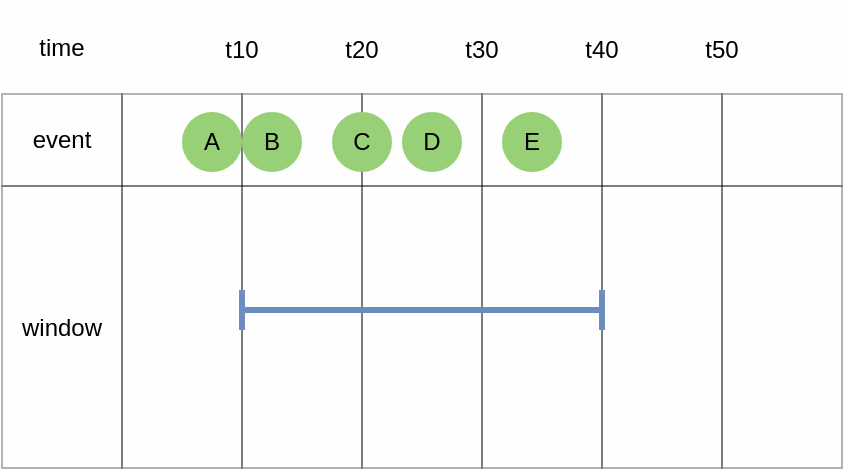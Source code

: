 <mxfile version="24.0.7" type="github">
  <diagram name="페이지-1" id="zxHo8dAMRIaKnlPVU3Zw">
    <mxGraphModel dx="419" dy="798" grid="1" gridSize="10" guides="1" tooltips="1" connect="1" arrows="1" fold="1" page="1" pageScale="1" pageWidth="1169" pageHeight="827" math="0" shadow="0">
      <root>
        <mxCell id="0" />
        <mxCell id="1" parent="0" />
        <mxCell id="N1vsClH1t3XNak-WzO01-1" value="" style="childLayout=tableLayout;recursiveResize=0;shadow=0;fillColor=#f5f5f5;strokeColor=none;opacity=10;fontColor=#333333;" vertex="1" parent="1">
          <mxGeometry x="190" y="360" width="420" height="234" as="geometry" />
        </mxCell>
        <mxCell id="N1vsClH1t3XNak-WzO01-2" value="" style="shape=tableRow;horizontal=0;startSize=0;swimlaneHead=0;swimlaneBody=0;top=0;left=0;bottom=0;right=0;dropTarget=0;collapsible=0;recursiveResize=0;expand=0;fontStyle=0;fillColor=none;strokeColor=inherit;opacity=0;" vertex="1" parent="N1vsClH1t3XNak-WzO01-1">
          <mxGeometry width="420" height="47" as="geometry" />
        </mxCell>
        <mxCell id="N1vsClH1t3XNak-WzO01-3" value="time" style="connectable=0;recursiveResize=0;strokeColor=inherit;fillColor=none;align=center;whiteSpace=wrap;html=1;opacity=30;" vertex="1" parent="N1vsClH1t3XNak-WzO01-2">
          <mxGeometry width="60" height="47" as="geometry">
            <mxRectangle width="60" height="47" as="alternateBounds" />
          </mxGeometry>
        </mxCell>
        <mxCell id="N1vsClH1t3XNak-WzO01-4" value="" style="connectable=0;recursiveResize=0;strokeColor=inherit;fillColor=none;align=center;whiteSpace=wrap;html=1;opacity=30;" vertex="1" parent="N1vsClH1t3XNak-WzO01-2">
          <mxGeometry x="60" width="60" height="47" as="geometry">
            <mxRectangle width="60" height="47" as="alternateBounds" />
          </mxGeometry>
        </mxCell>
        <mxCell id="N1vsClH1t3XNak-WzO01-5" value="" style="connectable=0;recursiveResize=0;strokeColor=inherit;fillColor=none;align=center;whiteSpace=wrap;html=1;opacity=30;" vertex="1" parent="N1vsClH1t3XNak-WzO01-2">
          <mxGeometry x="120" width="60" height="47" as="geometry">
            <mxRectangle width="60" height="47" as="alternateBounds" />
          </mxGeometry>
        </mxCell>
        <mxCell id="N1vsClH1t3XNak-WzO01-6" style="connectable=0;recursiveResize=0;strokeColor=inherit;fillColor=none;align=center;whiteSpace=wrap;html=1;opacity=30;" vertex="1" parent="N1vsClH1t3XNak-WzO01-2">
          <mxGeometry x="180" width="60" height="47" as="geometry">
            <mxRectangle width="60" height="47" as="alternateBounds" />
          </mxGeometry>
        </mxCell>
        <mxCell id="N1vsClH1t3XNak-WzO01-7" style="connectable=0;recursiveResize=0;strokeColor=inherit;fillColor=none;align=center;whiteSpace=wrap;html=1;opacity=30;" vertex="1" parent="N1vsClH1t3XNak-WzO01-2">
          <mxGeometry x="240" width="60" height="47" as="geometry">
            <mxRectangle width="60" height="47" as="alternateBounds" />
          </mxGeometry>
        </mxCell>
        <mxCell id="N1vsClH1t3XNak-WzO01-8" style="connectable=0;recursiveResize=0;strokeColor=inherit;fillColor=none;align=center;whiteSpace=wrap;html=1;opacity=30;" vertex="1" parent="N1vsClH1t3XNak-WzO01-2">
          <mxGeometry x="300" width="60" height="47" as="geometry">
            <mxRectangle width="60" height="47" as="alternateBounds" />
          </mxGeometry>
        </mxCell>
        <mxCell id="N1vsClH1t3XNak-WzO01-9" style="connectable=0;recursiveResize=0;strokeColor=inherit;fillColor=none;align=center;whiteSpace=wrap;html=1;opacity=30;" vertex="1" parent="N1vsClH1t3XNak-WzO01-2">
          <mxGeometry x="360" width="60" height="47" as="geometry">
            <mxRectangle width="60" height="47" as="alternateBounds" />
          </mxGeometry>
        </mxCell>
        <mxCell id="N1vsClH1t3XNak-WzO01-10" style="shape=tableRow;horizontal=0;startSize=0;swimlaneHead=0;swimlaneBody=0;top=0;left=0;bottom=0;right=0;dropTarget=0;collapsible=0;recursiveResize=0;expand=0;fontStyle=0;fillColor=none;strokeColor=default;opacity=30;" vertex="1" parent="N1vsClH1t3XNak-WzO01-1">
          <mxGeometry y="47" width="420" height="46" as="geometry" />
        </mxCell>
        <mxCell id="N1vsClH1t3XNak-WzO01-11" value="event" style="connectable=0;recursiveResize=0;strokeColor=inherit;fillColor=none;align=center;whiteSpace=wrap;html=1;opacity=30;" vertex="1" parent="N1vsClH1t3XNak-WzO01-10">
          <mxGeometry width="60" height="46" as="geometry">
            <mxRectangle width="60" height="46" as="alternateBounds" />
          </mxGeometry>
        </mxCell>
        <mxCell id="N1vsClH1t3XNak-WzO01-12" value="" style="connectable=0;recursiveResize=0;strokeColor=default;fillColor=none;align=center;whiteSpace=wrap;html=1;opacity=30;" vertex="1" parent="N1vsClH1t3XNak-WzO01-10">
          <mxGeometry x="60" width="60" height="46" as="geometry">
            <mxRectangle width="60" height="46" as="alternateBounds" />
          </mxGeometry>
        </mxCell>
        <mxCell id="N1vsClH1t3XNak-WzO01-13" value="" style="connectable=0;recursiveResize=0;strokeColor=default;fillColor=none;align=center;whiteSpace=wrap;html=1;opacity=30;" vertex="1" parent="N1vsClH1t3XNak-WzO01-10">
          <mxGeometry x="120" width="60" height="46" as="geometry">
            <mxRectangle width="60" height="46" as="alternateBounds" />
          </mxGeometry>
        </mxCell>
        <mxCell id="N1vsClH1t3XNak-WzO01-14" style="connectable=0;recursiveResize=0;strokeColor=default;fillColor=none;align=center;whiteSpace=wrap;html=1;opacity=30;" vertex="1" parent="N1vsClH1t3XNak-WzO01-10">
          <mxGeometry x="180" width="60" height="46" as="geometry">
            <mxRectangle width="60" height="46" as="alternateBounds" />
          </mxGeometry>
        </mxCell>
        <mxCell id="N1vsClH1t3XNak-WzO01-15" style="connectable=0;recursiveResize=0;strokeColor=default;fillColor=none;align=center;whiteSpace=wrap;html=1;opacity=30;" vertex="1" parent="N1vsClH1t3XNak-WzO01-10">
          <mxGeometry x="240" width="60" height="46" as="geometry">
            <mxRectangle width="60" height="46" as="alternateBounds" />
          </mxGeometry>
        </mxCell>
        <mxCell id="N1vsClH1t3XNak-WzO01-16" style="connectable=0;recursiveResize=0;strokeColor=default;fillColor=none;align=center;whiteSpace=wrap;html=1;opacity=30;" vertex="1" parent="N1vsClH1t3XNak-WzO01-10">
          <mxGeometry x="300" width="60" height="46" as="geometry">
            <mxRectangle width="60" height="46" as="alternateBounds" />
          </mxGeometry>
        </mxCell>
        <mxCell id="N1vsClH1t3XNak-WzO01-17" style="connectable=0;recursiveResize=0;strokeColor=default;fillColor=none;align=center;whiteSpace=wrap;html=1;opacity=30;" vertex="1" parent="N1vsClH1t3XNak-WzO01-10">
          <mxGeometry x="360" width="60" height="46" as="geometry">
            <mxRectangle width="60" height="46" as="alternateBounds" />
          </mxGeometry>
        </mxCell>
        <mxCell id="N1vsClH1t3XNak-WzO01-18" style="shape=tableRow;horizontal=0;startSize=0;swimlaneHead=0;swimlaneBody=0;top=0;left=0;bottom=0;right=0;dropTarget=0;collapsible=0;recursiveResize=0;expand=0;fontStyle=0;fillColor=none;strokeColor=default;opacity=30;" vertex="1" parent="N1vsClH1t3XNak-WzO01-1">
          <mxGeometry y="93" width="420" height="47" as="geometry" />
        </mxCell>
        <mxCell id="N1vsClH1t3XNak-WzO01-19" value="window" style="connectable=0;recursiveResize=0;strokeColor=inherit;fillColor=none;align=center;whiteSpace=wrap;html=1;opacity=30;rowspan=3;colspan=1;" vertex="1" parent="N1vsClH1t3XNak-WzO01-18">
          <mxGeometry width="60" height="141" as="geometry">
            <mxRectangle width="60" height="47" as="alternateBounds" />
          </mxGeometry>
        </mxCell>
        <mxCell id="N1vsClH1t3XNak-WzO01-20" value="" style="connectable=0;recursiveResize=0;strokeColor=default;fillColor=none;align=center;whiteSpace=wrap;html=1;opacity=30;rowspan=3;colspan=1;" vertex="1" parent="N1vsClH1t3XNak-WzO01-18">
          <mxGeometry x="60" width="60" height="141" as="geometry">
            <mxRectangle width="60" height="47" as="alternateBounds" />
          </mxGeometry>
        </mxCell>
        <mxCell id="N1vsClH1t3XNak-WzO01-21" value="" style="connectable=0;recursiveResize=0;strokeColor=default;fillColor=none;align=center;whiteSpace=wrap;html=1;opacity=30;rowspan=3;colspan=1;" vertex="1" parent="N1vsClH1t3XNak-WzO01-18">
          <mxGeometry x="120" width="60" height="141" as="geometry">
            <mxRectangle width="60" height="47" as="alternateBounds" />
          </mxGeometry>
        </mxCell>
        <mxCell id="N1vsClH1t3XNak-WzO01-22" style="connectable=0;recursiveResize=0;strokeColor=default;fillColor=none;align=center;whiteSpace=wrap;html=1;opacity=30;rowspan=3;colspan=1;" vertex="1" parent="N1vsClH1t3XNak-WzO01-18">
          <mxGeometry x="180" width="60" height="141" as="geometry">
            <mxRectangle width="60" height="47" as="alternateBounds" />
          </mxGeometry>
        </mxCell>
        <mxCell id="N1vsClH1t3XNak-WzO01-23" style="connectable=0;recursiveResize=0;strokeColor=default;fillColor=none;align=center;whiteSpace=wrap;html=1;opacity=30;rowspan=3;colspan=1;" vertex="1" parent="N1vsClH1t3XNak-WzO01-18">
          <mxGeometry x="240" width="60" height="141" as="geometry">
            <mxRectangle width="60" height="47" as="alternateBounds" />
          </mxGeometry>
        </mxCell>
        <mxCell id="N1vsClH1t3XNak-WzO01-24" style="connectable=0;recursiveResize=0;strokeColor=default;fillColor=none;align=center;whiteSpace=wrap;html=1;opacity=30;rowspan=3;colspan=1;" vertex="1" parent="N1vsClH1t3XNak-WzO01-18">
          <mxGeometry x="300" width="60" height="141" as="geometry">
            <mxRectangle width="60" height="47" as="alternateBounds" />
          </mxGeometry>
        </mxCell>
        <mxCell id="N1vsClH1t3XNak-WzO01-25" style="connectable=0;recursiveResize=0;strokeColor=default;fillColor=none;align=center;whiteSpace=wrap;html=1;opacity=30;rowspan=3;colspan=1;" vertex="1" parent="N1vsClH1t3XNak-WzO01-18">
          <mxGeometry x="360" width="60" height="141" as="geometry">
            <mxRectangle width="60" height="47" as="alternateBounds" />
          </mxGeometry>
        </mxCell>
        <mxCell id="N1vsClH1t3XNak-WzO01-26" style="shape=tableRow;horizontal=0;startSize=0;swimlaneHead=0;swimlaneBody=0;top=0;left=0;bottom=0;right=0;dropTarget=0;collapsible=0;recursiveResize=0;expand=0;fontStyle=0;fillColor=none;strokeColor=default;opacity=30;" vertex="1" parent="N1vsClH1t3XNak-WzO01-1">
          <mxGeometry y="140" width="420" height="47" as="geometry" />
        </mxCell>
        <mxCell id="N1vsClH1t3XNak-WzO01-27" style="connectable=0;recursiveResize=0;strokeColor=inherit;fillColor=none;align=center;whiteSpace=wrap;html=1;opacity=30;" vertex="1" visible="0" parent="N1vsClH1t3XNak-WzO01-26">
          <mxGeometry width="60" height="47" as="geometry">
            <mxRectangle width="60" height="47" as="alternateBounds" />
          </mxGeometry>
        </mxCell>
        <mxCell id="N1vsClH1t3XNak-WzO01-28" style="connectable=0;recursiveResize=0;strokeColor=default;fillColor=none;align=center;whiteSpace=wrap;html=1;opacity=30;" vertex="1" visible="0" parent="N1vsClH1t3XNak-WzO01-26">
          <mxGeometry x="60" width="60" height="47" as="geometry">
            <mxRectangle width="60" height="47" as="alternateBounds" />
          </mxGeometry>
        </mxCell>
        <mxCell id="N1vsClH1t3XNak-WzO01-29" style="connectable=0;recursiveResize=0;strokeColor=default;fillColor=none;align=center;whiteSpace=wrap;html=1;opacity=30;" vertex="1" visible="0" parent="N1vsClH1t3XNak-WzO01-26">
          <mxGeometry x="120" width="60" height="47" as="geometry">
            <mxRectangle width="60" height="47" as="alternateBounds" />
          </mxGeometry>
        </mxCell>
        <mxCell id="N1vsClH1t3XNak-WzO01-30" style="connectable=0;recursiveResize=0;strokeColor=default;fillColor=none;align=center;whiteSpace=wrap;html=1;opacity=30;" vertex="1" visible="0" parent="N1vsClH1t3XNak-WzO01-26">
          <mxGeometry x="180" width="60" height="47" as="geometry">
            <mxRectangle width="60" height="47" as="alternateBounds" />
          </mxGeometry>
        </mxCell>
        <mxCell id="N1vsClH1t3XNak-WzO01-31" style="connectable=0;recursiveResize=0;strokeColor=default;fillColor=none;align=center;whiteSpace=wrap;html=1;opacity=30;" vertex="1" visible="0" parent="N1vsClH1t3XNak-WzO01-26">
          <mxGeometry x="240" width="60" height="47" as="geometry">
            <mxRectangle width="60" height="47" as="alternateBounds" />
          </mxGeometry>
        </mxCell>
        <mxCell id="N1vsClH1t3XNak-WzO01-32" style="connectable=0;recursiveResize=0;strokeColor=default;fillColor=none;align=center;whiteSpace=wrap;html=1;opacity=30;" vertex="1" visible="0" parent="N1vsClH1t3XNak-WzO01-26">
          <mxGeometry x="300" width="60" height="47" as="geometry">
            <mxRectangle width="60" height="47" as="alternateBounds" />
          </mxGeometry>
        </mxCell>
        <mxCell id="N1vsClH1t3XNak-WzO01-33" style="connectable=0;recursiveResize=0;strokeColor=default;fillColor=none;align=center;whiteSpace=wrap;html=1;opacity=30;" vertex="1" visible="0" parent="N1vsClH1t3XNak-WzO01-26">
          <mxGeometry x="360" width="60" height="47" as="geometry">
            <mxRectangle width="60" height="47" as="alternateBounds" />
          </mxGeometry>
        </mxCell>
        <mxCell id="N1vsClH1t3XNak-WzO01-34" style="shape=tableRow;horizontal=0;startSize=0;swimlaneHead=0;swimlaneBody=0;top=0;left=0;bottom=0;right=0;dropTarget=0;collapsible=0;recursiveResize=0;expand=0;fontStyle=0;fillColor=none;strokeColor=default;opacity=30;" vertex="1" parent="N1vsClH1t3XNak-WzO01-1">
          <mxGeometry y="187" width="420" height="47" as="geometry" />
        </mxCell>
        <mxCell id="N1vsClH1t3XNak-WzO01-35" style="connectable=0;recursiveResize=0;strokeColor=inherit;fillColor=none;align=center;whiteSpace=wrap;html=1;opacity=30;" vertex="1" visible="0" parent="N1vsClH1t3XNak-WzO01-34">
          <mxGeometry width="60" height="47" as="geometry">
            <mxRectangle width="60" height="47" as="alternateBounds" />
          </mxGeometry>
        </mxCell>
        <mxCell id="N1vsClH1t3XNak-WzO01-36" style="connectable=0;recursiveResize=0;strokeColor=default;fillColor=none;align=center;whiteSpace=wrap;html=1;opacity=30;" vertex="1" visible="0" parent="N1vsClH1t3XNak-WzO01-34">
          <mxGeometry x="60" width="60" height="47" as="geometry">
            <mxRectangle width="60" height="47" as="alternateBounds" />
          </mxGeometry>
        </mxCell>
        <mxCell id="N1vsClH1t3XNak-WzO01-37" style="connectable=0;recursiveResize=0;strokeColor=default;fillColor=none;align=center;whiteSpace=wrap;html=1;opacity=30;" vertex="1" visible="0" parent="N1vsClH1t3XNak-WzO01-34">
          <mxGeometry x="120" width="60" height="47" as="geometry">
            <mxRectangle width="60" height="47" as="alternateBounds" />
          </mxGeometry>
        </mxCell>
        <mxCell id="N1vsClH1t3XNak-WzO01-38" style="connectable=0;recursiveResize=0;strokeColor=default;fillColor=none;align=center;whiteSpace=wrap;html=1;opacity=30;" vertex="1" visible="0" parent="N1vsClH1t3XNak-WzO01-34">
          <mxGeometry x="180" width="60" height="47" as="geometry">
            <mxRectangle width="60" height="47" as="alternateBounds" />
          </mxGeometry>
        </mxCell>
        <mxCell id="N1vsClH1t3XNak-WzO01-39" style="connectable=0;recursiveResize=0;strokeColor=default;fillColor=none;align=center;whiteSpace=wrap;html=1;opacity=30;" vertex="1" visible="0" parent="N1vsClH1t3XNak-WzO01-34">
          <mxGeometry x="240" width="60" height="47" as="geometry">
            <mxRectangle width="60" height="47" as="alternateBounds" />
          </mxGeometry>
        </mxCell>
        <mxCell id="N1vsClH1t3XNak-WzO01-40" style="connectable=0;recursiveResize=0;strokeColor=default;fillColor=none;align=center;whiteSpace=wrap;html=1;opacity=30;" vertex="1" visible="0" parent="N1vsClH1t3XNak-WzO01-34">
          <mxGeometry x="300" width="60" height="47" as="geometry">
            <mxRectangle width="60" height="47" as="alternateBounds" />
          </mxGeometry>
        </mxCell>
        <mxCell id="N1vsClH1t3XNak-WzO01-41" style="connectable=0;recursiveResize=0;strokeColor=default;fillColor=none;align=center;whiteSpace=wrap;html=1;opacity=30;" vertex="1" visible="0" parent="N1vsClH1t3XNak-WzO01-34">
          <mxGeometry x="360" width="60" height="47" as="geometry">
            <mxRectangle width="60" height="47" as="alternateBounds" />
          </mxGeometry>
        </mxCell>
        <mxCell id="N1vsClH1t3XNak-WzO01-42" value="t10" style="text;html=1;align=center;verticalAlign=middle;whiteSpace=wrap;rounded=0;opacity=30;strokeColor=none;" vertex="1" parent="1">
          <mxGeometry x="280" y="370" width="60" height="30" as="geometry" />
        </mxCell>
        <mxCell id="N1vsClH1t3XNak-WzO01-43" value="t20" style="text;html=1;align=center;verticalAlign=middle;whiteSpace=wrap;rounded=0;opacity=30;strokeColor=none;" vertex="1" parent="1">
          <mxGeometry x="340" y="370" width="60" height="30" as="geometry" />
        </mxCell>
        <mxCell id="N1vsClH1t3XNak-WzO01-44" value="t30" style="text;html=1;align=center;verticalAlign=middle;whiteSpace=wrap;rounded=0;opacity=30;strokeColor=none;" vertex="1" parent="1">
          <mxGeometry x="400" y="370" width="60" height="30" as="geometry" />
        </mxCell>
        <mxCell id="N1vsClH1t3XNak-WzO01-45" value="t40" style="text;html=1;align=center;verticalAlign=middle;whiteSpace=wrap;rounded=0;opacity=30;strokeColor=none;" vertex="1" parent="1">
          <mxGeometry x="460" y="370" width="60" height="30" as="geometry" />
        </mxCell>
        <mxCell id="N1vsClH1t3XNak-WzO01-46" value="t50" style="text;html=1;align=center;verticalAlign=middle;whiteSpace=wrap;rounded=0;opacity=30;strokeColor=none;" vertex="1" parent="1">
          <mxGeometry x="520" y="370" width="60" height="30" as="geometry" />
        </mxCell>
        <mxCell id="N1vsClH1t3XNak-WzO01-47" value="A" style="ellipse;whiteSpace=wrap;html=1;fillColor=#97D077;strokeColor=none;" vertex="1" parent="1">
          <mxGeometry x="280" y="416" width="30" height="30" as="geometry" />
        </mxCell>
        <mxCell id="N1vsClH1t3XNak-WzO01-48" value="B" style="ellipse;whiteSpace=wrap;html=1;fillColor=#97D077;strokeColor=none;" vertex="1" parent="1">
          <mxGeometry x="310" y="416" width="30" height="30" as="geometry" />
        </mxCell>
        <mxCell id="N1vsClH1t3XNak-WzO01-49" value="C" style="ellipse;whiteSpace=wrap;html=1;fillColor=#97D077;strokeColor=none;" vertex="1" parent="1">
          <mxGeometry x="355" y="416" width="30" height="30" as="geometry" />
        </mxCell>
        <mxCell id="N1vsClH1t3XNak-WzO01-50" value="" style="shape=crossbar;whiteSpace=wrap;html=1;rounded=1;strokeWidth=3;fillColor=#dae8fc;strokeColor=#6c8ebf;" vertex="1" parent="1">
          <mxGeometry x="310" y="505" width="180" height="20" as="geometry" />
        </mxCell>
        <mxCell id="N1vsClH1t3XNak-WzO01-52" value="D" style="ellipse;whiteSpace=wrap;html=1;fillColor=#97D077;strokeColor=none;" vertex="1" parent="1">
          <mxGeometry x="390" y="416" width="30" height="30" as="geometry" />
        </mxCell>
        <mxCell id="N1vsClH1t3XNak-WzO01-53" value="E" style="ellipse;whiteSpace=wrap;html=1;fillColor=#97D077;strokeColor=none;" vertex="1" parent="1">
          <mxGeometry x="440" y="416" width="30" height="30" as="geometry" />
        </mxCell>
      </root>
    </mxGraphModel>
  </diagram>
</mxfile>

